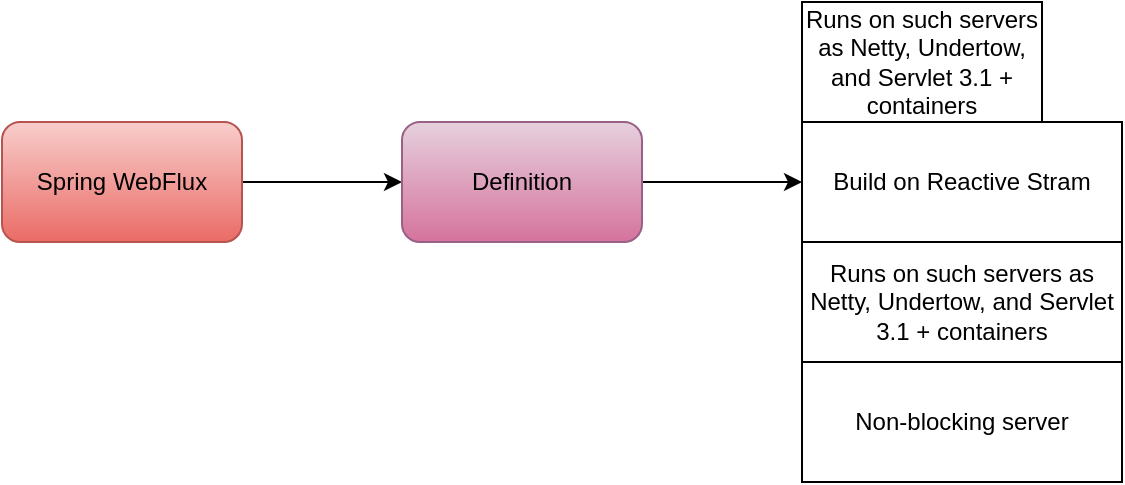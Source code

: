 <mxfile version="15.4.1" type="github">
  <diagram id="Zjspywo3iNeOEtL-da7U" name="Page-1">
    <mxGraphModel dx="736" dy="766" grid="1" gridSize="10" guides="1" tooltips="1" connect="1" arrows="1" fold="1" page="1" pageScale="1" pageWidth="827" pageHeight="1169" math="0" shadow="0">
      <root>
        <mxCell id="0" />
        <mxCell id="1" parent="0" />
        <mxCell id="KedZDEM8ajZNvWBPK_Q0-4" value="" style="edgeStyle=orthogonalEdgeStyle;rounded=0;orthogonalLoop=1;jettySize=auto;html=1;" edge="1" parent="1" source="KedZDEM8ajZNvWBPK_Q0-2" target="KedZDEM8ajZNvWBPK_Q0-3">
          <mxGeometry relative="1" as="geometry" />
        </mxCell>
        <mxCell id="KedZDEM8ajZNvWBPK_Q0-2" value="Spring WebFlux" style="rounded=1;whiteSpace=wrap;html=1;gradientColor=#ea6b66;fillColor=#f8cecc;strokeColor=#b85450;" vertex="1" parent="1">
          <mxGeometry x="270" y="360" width="120" height="60" as="geometry" />
        </mxCell>
        <mxCell id="KedZDEM8ajZNvWBPK_Q0-6" value="" style="edgeStyle=orthogonalEdgeStyle;rounded=0;orthogonalLoop=1;jettySize=auto;html=1;" edge="1" parent="1" source="KedZDEM8ajZNvWBPK_Q0-3" target="KedZDEM8ajZNvWBPK_Q0-5">
          <mxGeometry relative="1" as="geometry" />
        </mxCell>
        <mxCell id="KedZDEM8ajZNvWBPK_Q0-3" value="Definition" style="rounded=1;whiteSpace=wrap;html=1;gradientColor=#d5739d;fillColor=#e6d0de;strokeColor=#996185;" vertex="1" parent="1">
          <mxGeometry x="470" y="360" width="120" height="60" as="geometry" />
        </mxCell>
        <mxCell id="KedZDEM8ajZNvWBPK_Q0-5" value="Build on Reactive Stram" style="rounded=0;whiteSpace=wrap;html=1;" vertex="1" parent="1">
          <mxGeometry x="670" y="360" width="160" height="60" as="geometry" />
        </mxCell>
        <mxCell id="KedZDEM8ajZNvWBPK_Q0-7" value="Runs on such servers as Netty, Undertow, and Servlet 3.1 + containers" style="rounded=0;whiteSpace=wrap;html=1;" vertex="1" parent="1">
          <mxGeometry x="670" y="420" width="160" height="60" as="geometry" />
        </mxCell>
        <mxCell id="KedZDEM8ajZNvWBPK_Q0-8" value="Runs on such servers as Netty, Undertow, and Servlet 3.1 + containers" style="rounded=0;whiteSpace=wrap;html=1;" vertex="1" parent="1">
          <mxGeometry x="670" y="300" width="120" height="60" as="geometry" />
        </mxCell>
        <mxCell id="KedZDEM8ajZNvWBPK_Q0-9" value="Non-blocking server" style="rounded=0;whiteSpace=wrap;html=1;" vertex="1" parent="1">
          <mxGeometry x="670" y="480" width="160" height="60" as="geometry" />
        </mxCell>
      </root>
    </mxGraphModel>
  </diagram>
</mxfile>
